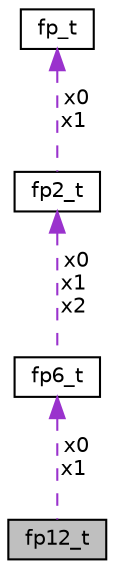 digraph "fp12_t"
{
 // LATEX_PDF_SIZE
  edge [fontname="Helvetica",fontsize="10",labelfontname="Helvetica",labelfontsize="10"];
  node [fontname="Helvetica",fontsize="10",shape=record];
  Node1 [label="fp12_t",height=0.2,width=0.4,color="black", fillcolor="grey75", style="filled", fontcolor="black",tooltip=" "];
  Node2 -> Node1 [dir="back",color="darkorchid3",fontsize="10",style="dashed",label=" x0\nx1" ,fontname="Helvetica"];
  Node2 [label="fp6_t",height=0.2,width=0.4,color="black", fillcolor="white", style="filled",URL="$structfp6__t.html",tooltip=" "];
  Node3 -> Node2 [dir="back",color="darkorchid3",fontsize="10",style="dashed",label=" x0\nx1\nx2" ,fontname="Helvetica"];
  Node3 [label="fp2_t",height=0.2,width=0.4,color="black", fillcolor="white", style="filled",URL="$structfp2__t.html",tooltip=" "];
  Node4 -> Node3 [dir="back",color="darkorchid3",fontsize="10",style="dashed",label=" x0\nx1" ,fontname="Helvetica"];
  Node4 [label="fp_t",height=0.2,width=0.4,color="black", fillcolor="white", style="filled",URL="$structfp__t.html",tooltip=" "];
}
